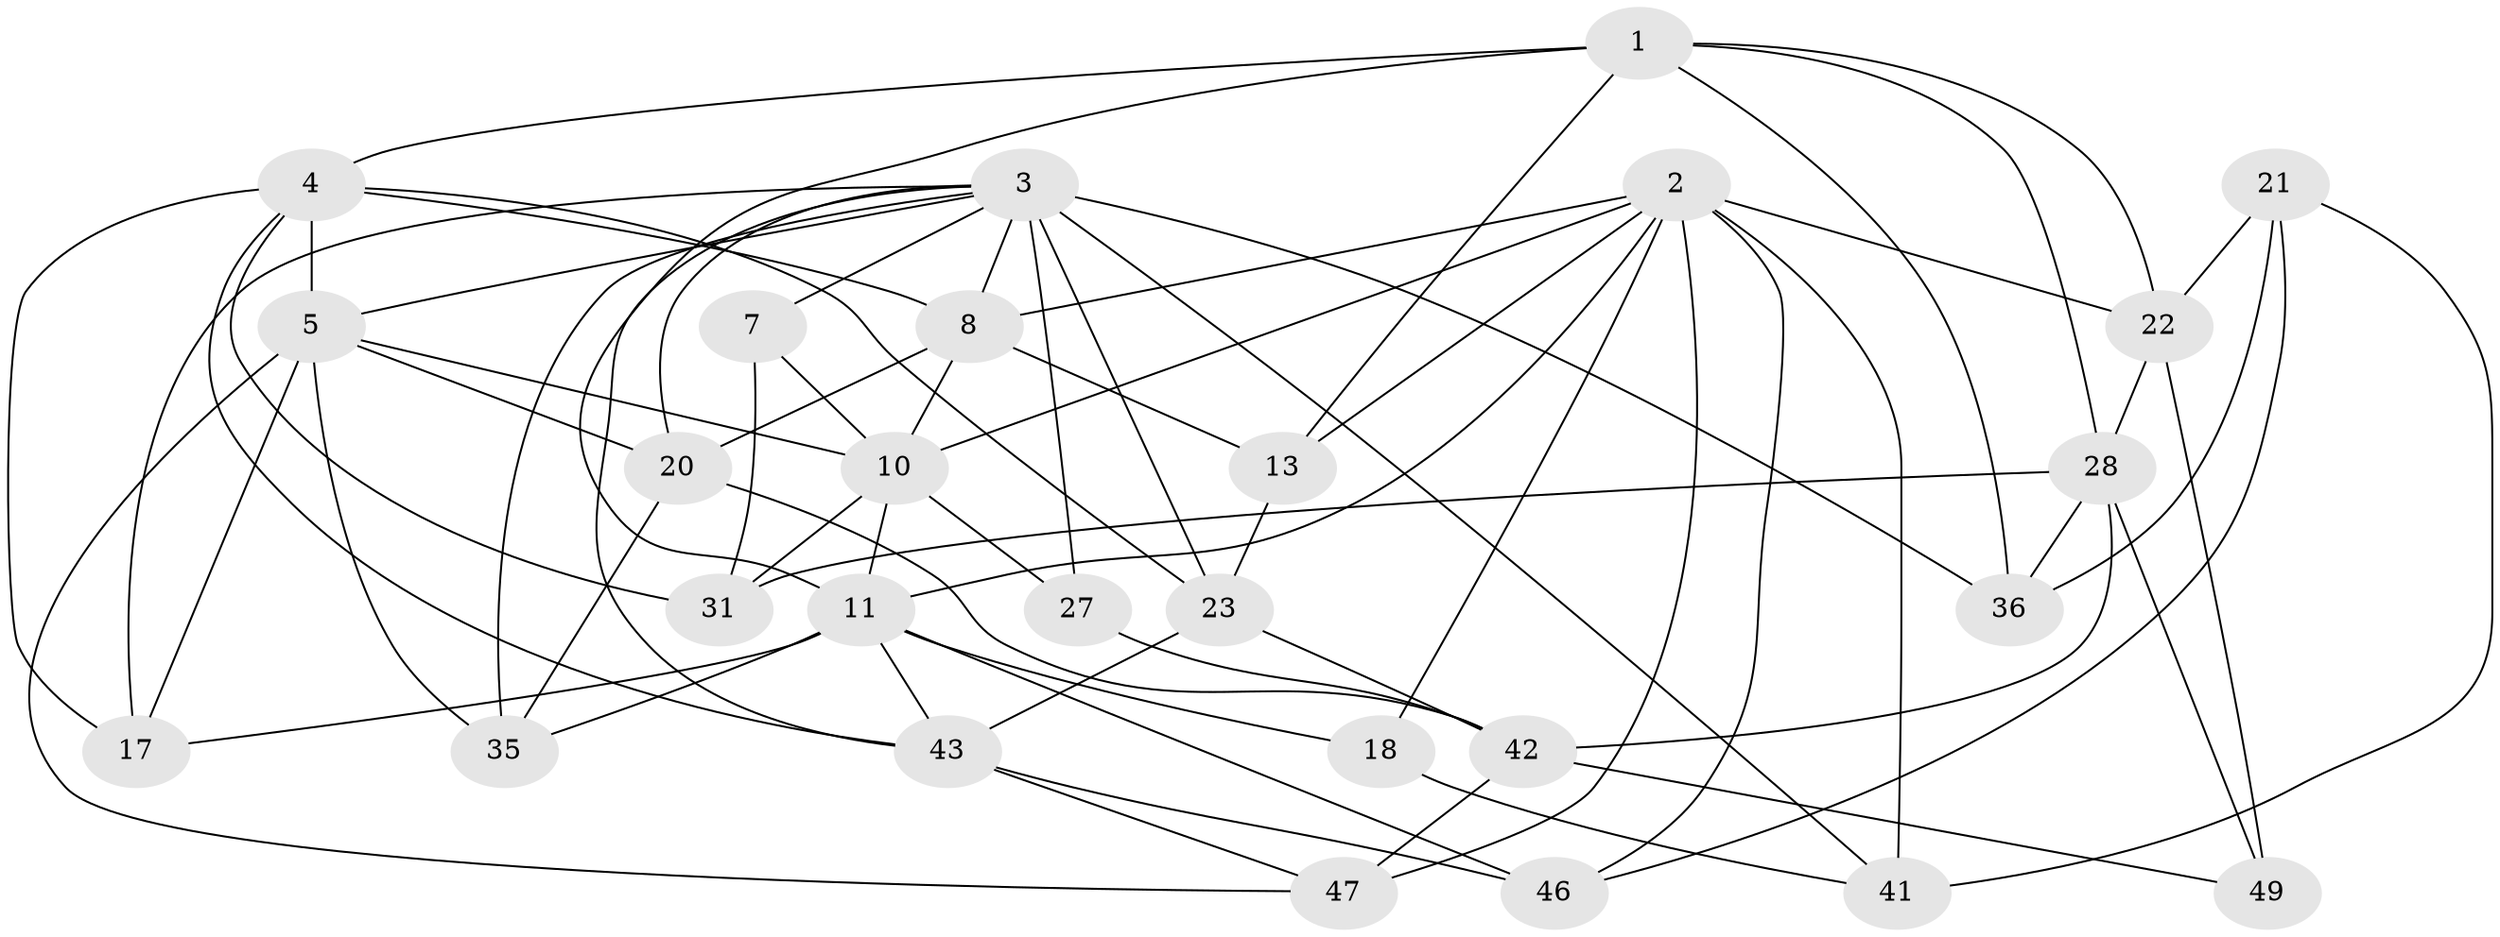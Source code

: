 // original degree distribution, {4: 1.0}
// Generated by graph-tools (version 1.1) at 2025/16/03/09/25 04:16:14]
// undirected, 27 vertices, 71 edges
graph export_dot {
graph [start="1"]
  node [color=gray90,style=filled];
  1 [super="+15"];
  2 [super="+14+6"];
  3 [super="+9+48+39"];
  4 [super="+34+19"];
  5 [super="+30"];
  7;
  8 [super="+12"];
  10 [super="+16+38"];
  11 [super="+32+26"];
  13;
  17;
  18;
  20 [super="+40"];
  21;
  22 [super="+33"];
  23 [super="+24+25"];
  27;
  28 [super="+44"];
  31;
  35;
  36;
  41;
  42 [super="+52"];
  43 [super="+53"];
  46;
  47;
  49;
  1 -- 28;
  1 -- 13;
  1 -- 11;
  1 -- 4;
  1 -- 36;
  1 -- 22;
  2 -- 47;
  2 -- 18 [weight=2];
  2 -- 22;
  2 -- 41;
  2 -- 13;
  2 -- 11;
  2 -- 46;
  2 -- 10;
  2 -- 8;
  3 -- 36;
  3 -- 27 [weight=2];
  3 -- 23 [weight=4];
  3 -- 35;
  3 -- 5;
  3 -- 41;
  3 -- 43;
  3 -- 17;
  3 -- 20 [weight=2];
  3 -- 7;
  3 -- 8;
  4 -- 5 [weight=2];
  4 -- 17;
  4 -- 43;
  4 -- 31;
  4 -- 23;
  4 -- 8;
  5 -- 47;
  5 -- 17;
  5 -- 20;
  5 -- 35;
  5 -- 10;
  7 -- 10 [weight=2];
  7 -- 31;
  8 -- 13;
  8 -- 10;
  8 -- 20;
  10 -- 27;
  10 -- 31;
  10 -- 11;
  11 -- 46;
  11 -- 17;
  11 -- 18;
  11 -- 35;
  11 -- 43;
  13 -- 23;
  18 -- 41;
  20 -- 35;
  20 -- 42;
  21 -- 41;
  21 -- 46;
  21 -- 36;
  21 -- 22;
  22 -- 49 [weight=2];
  22 -- 28;
  23 -- 42;
  23 -- 43;
  27 -- 42;
  28 -- 31;
  28 -- 49;
  28 -- 36;
  28 -- 42;
  42 -- 49;
  42 -- 47;
  43 -- 46;
  43 -- 47;
}
